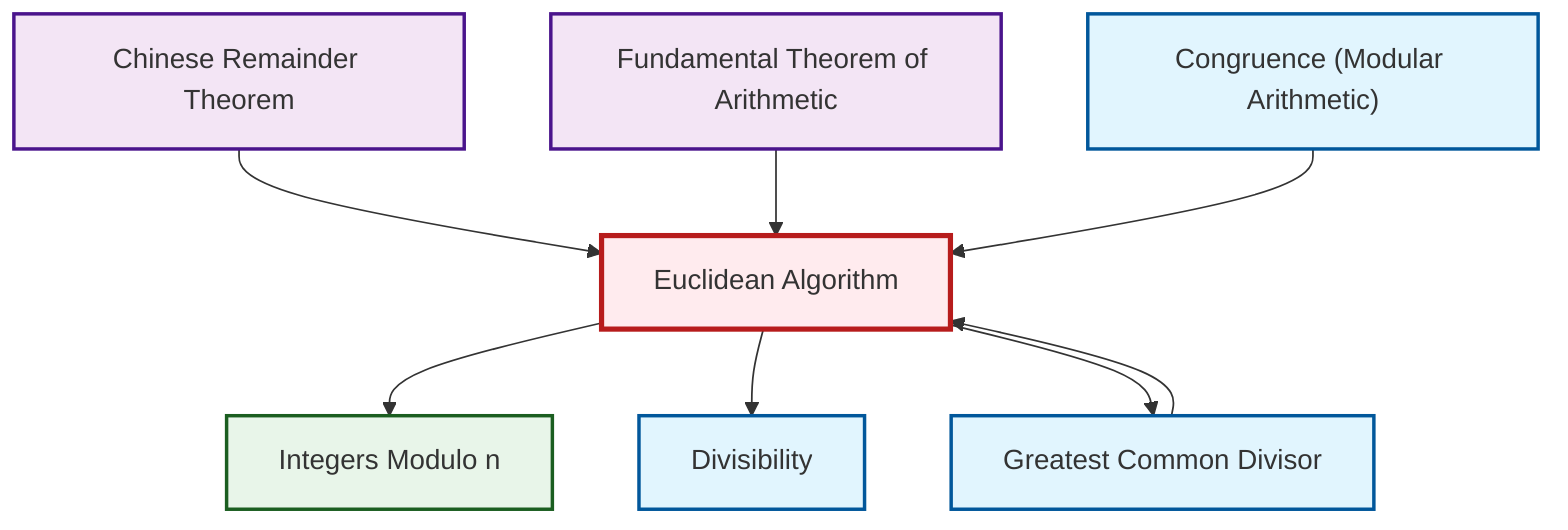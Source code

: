 graph TD
    classDef definition fill:#e1f5fe,stroke:#01579b,stroke-width:2px
    classDef theorem fill:#f3e5f5,stroke:#4a148c,stroke-width:2px
    classDef axiom fill:#fff3e0,stroke:#e65100,stroke-width:2px
    classDef example fill:#e8f5e9,stroke:#1b5e20,stroke-width:2px
    classDef current fill:#ffebee,stroke:#b71c1c,stroke-width:3px
    thm-fundamental-arithmetic["Fundamental Theorem of Arithmetic"]:::theorem
    ex-quotient-integers-mod-n["Integers Modulo n"]:::example
    def-congruence["Congruence (Modular Arithmetic)"]:::definition
    def-gcd["Greatest Common Divisor"]:::definition
    thm-euclidean-algorithm["Euclidean Algorithm"]:::theorem
    thm-chinese-remainder["Chinese Remainder Theorem"]:::theorem
    def-divisibility["Divisibility"]:::definition
    thm-chinese-remainder --> thm-euclidean-algorithm
    thm-euclidean-algorithm --> ex-quotient-integers-mod-n
    thm-euclidean-algorithm --> def-divisibility
    thm-fundamental-arithmetic --> thm-euclidean-algorithm
    thm-euclidean-algorithm --> def-gcd
    def-gcd --> thm-euclidean-algorithm
    def-congruence --> thm-euclidean-algorithm
    class thm-euclidean-algorithm current